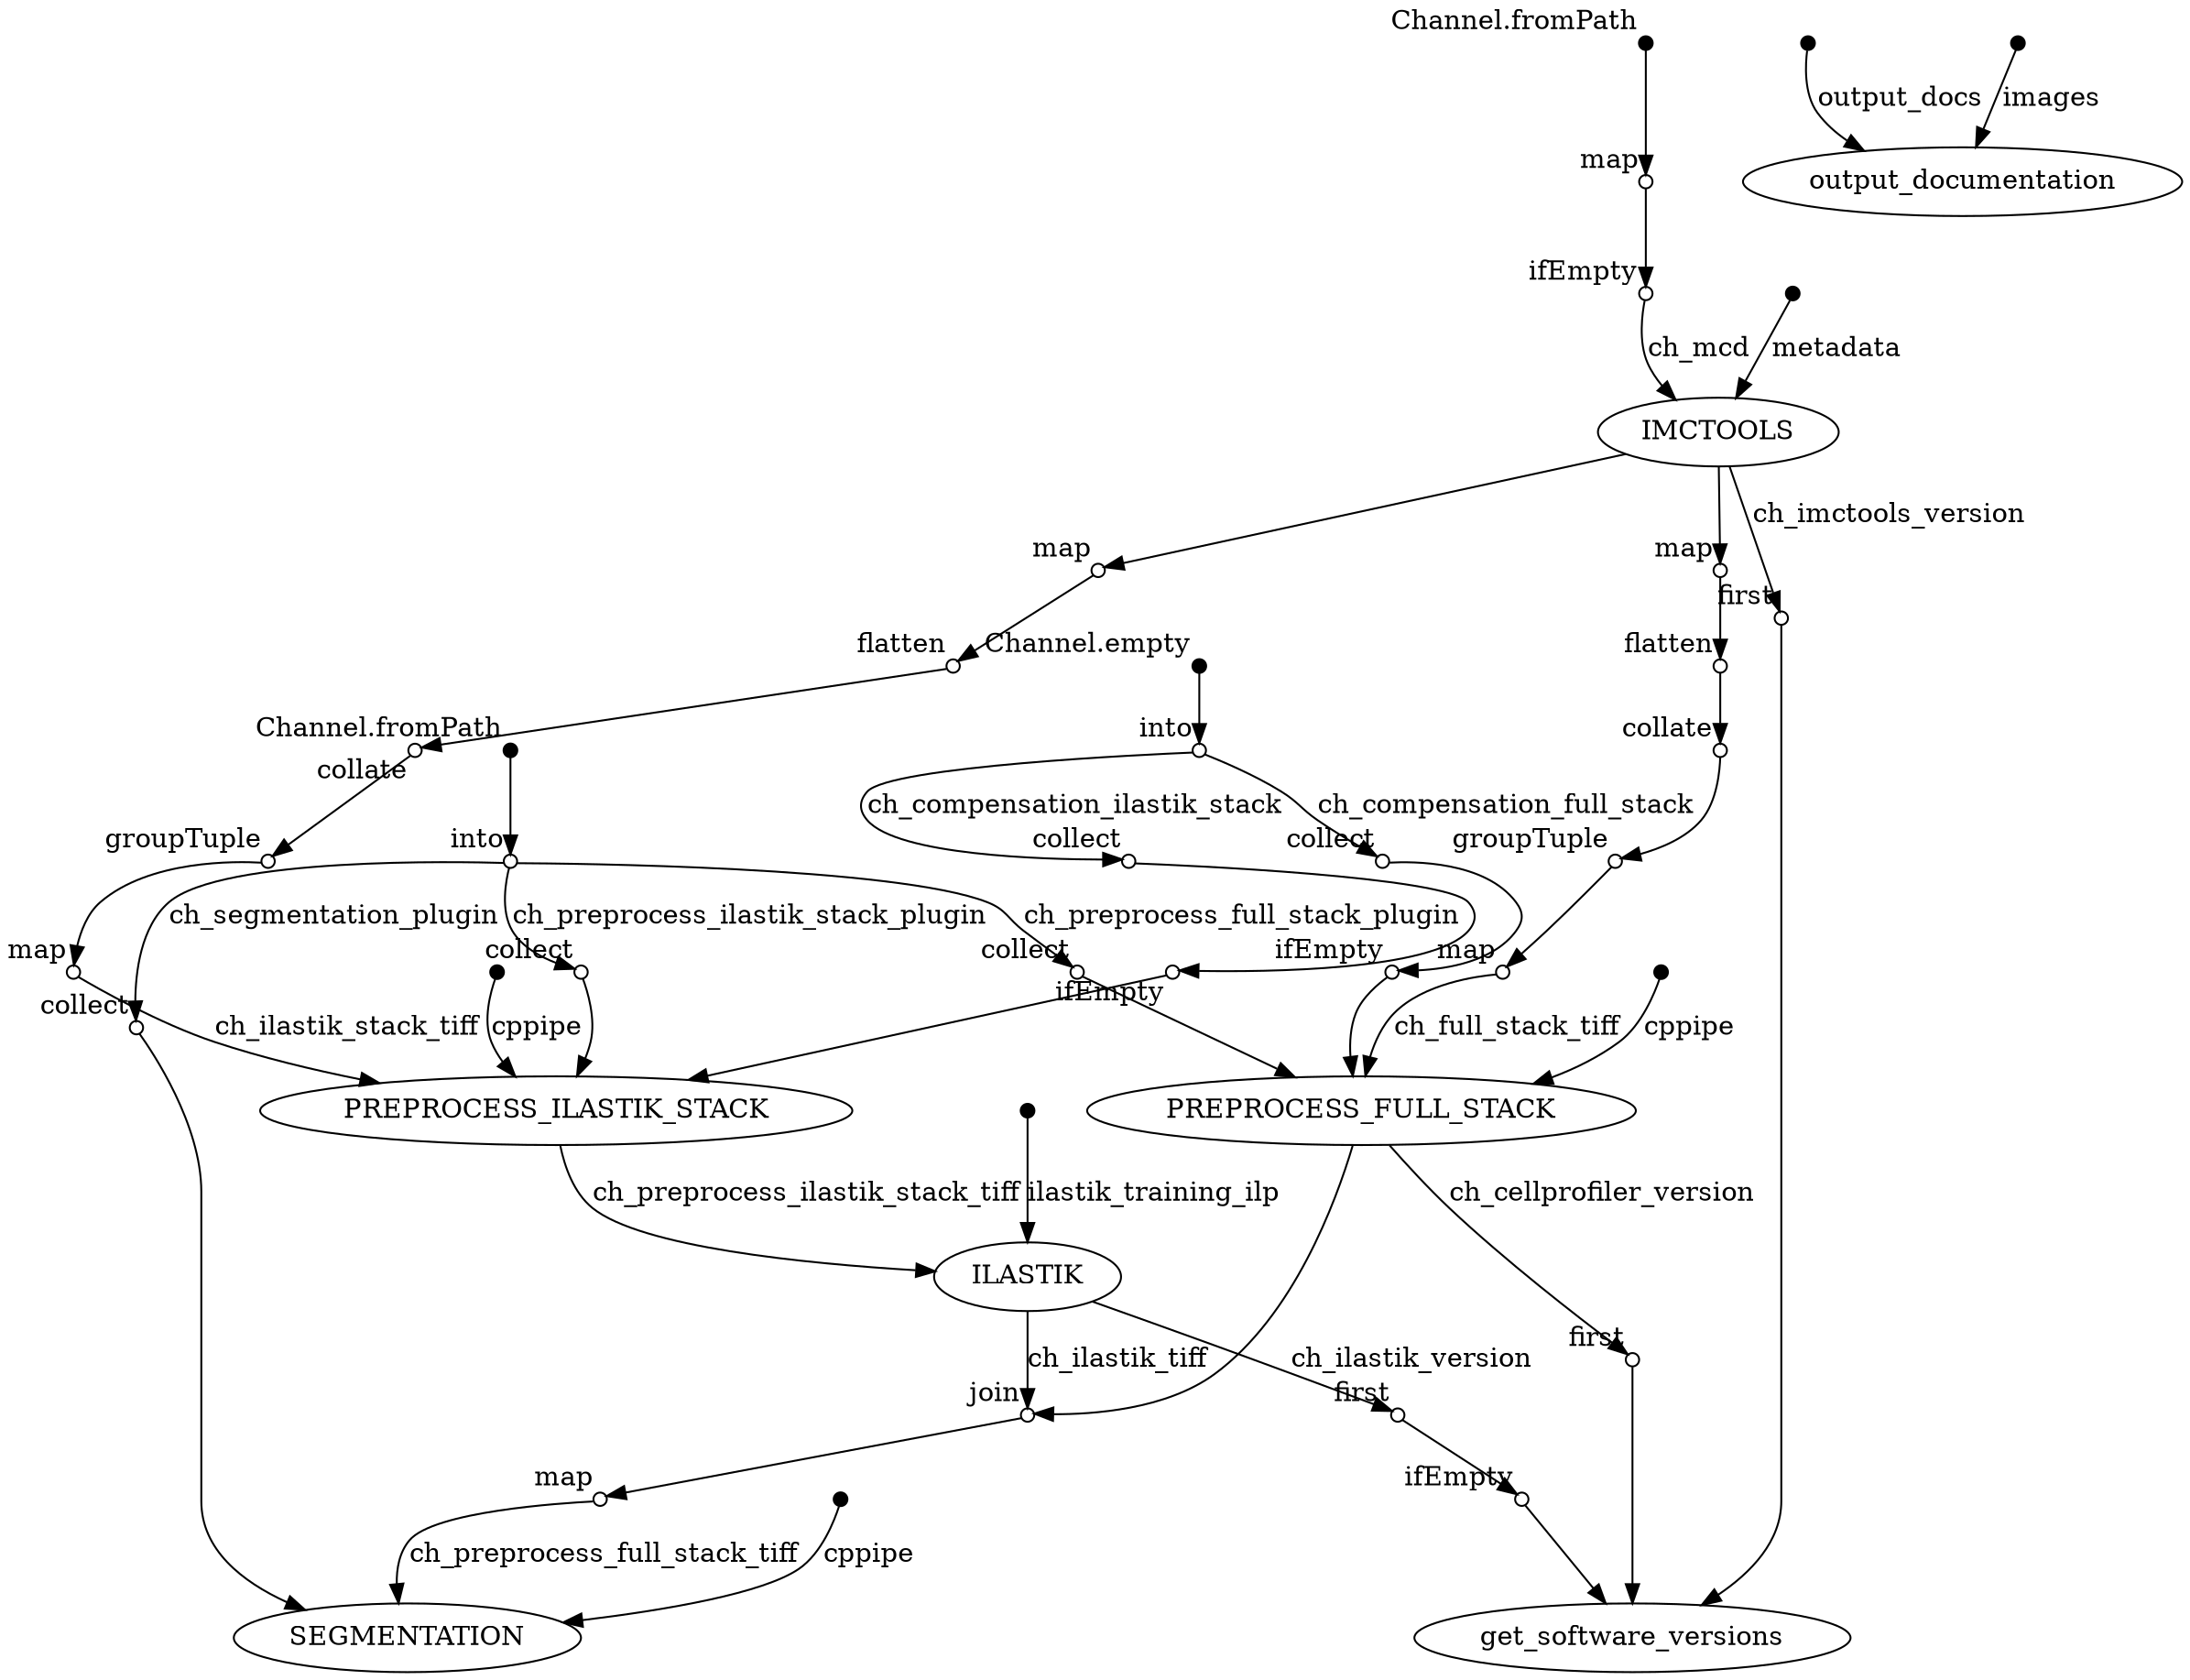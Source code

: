 digraph "imcyto_dag" {
p0 [shape=point,label="",fixedsize=true,width=0.1,xlabel="Channel.fromPath"];
p1 [shape=circle,label="",fixedsize=true,width=0.1,xlabel="map"];
p0 -> p1;

p1 [shape=circle,label="",fixedsize=true,width=0.1,xlabel="map"];
p2 [shape=circle,label="",fixedsize=true,width=0.1,xlabel="ifEmpty"];
p1 -> p2;

p2 [shape=circle,label="",fixedsize=true,width=0.1,xlabel="ifEmpty"];
p8 [label="IMCTOOLS"];
p2 -> p8 [label="ch_mcd"];

p3 [shape=point,label="",fixedsize=true,width=0.1,xlabel="Channel.empty"];
p4 [shape=circle,label="",fixedsize=true,width=0.1,xlabel="into"];
p3 -> p4;

p4 [shape=circle,label="",fixedsize=true,width=0.1,xlabel="into"];
p24 [shape=circle,label="",fixedsize=true,width=0.1,xlabel="collect"];
p4 -> p24 [label="ch_compensation_ilastik_stack"];

p4 [shape=circle,label="",fixedsize=true,width=0.1,xlabel="into"];
p19 [shape=circle,label="",fixedsize=true,width=0.1,xlabel="collect"];
p4 -> p19 [label="ch_compensation_full_stack"];

p5 [shape=point,label="",fixedsize=true,width=0.1,xlabel="Channel.fromPath"];
p6 [shape=circle,label="",fixedsize=true,width=0.1,xlabel="into"];
p5 -> p6;

p6 [shape=circle,label="",fixedsize=true,width=0.1,xlabel="into"];
p21 [shape=circle,label="",fixedsize=true,width=0.1,xlabel="collect"];
p6 -> p21 [label="ch_preprocess_full_stack_plugin"];

p6 [shape=circle,label="",fixedsize=true,width=0.1,xlabel="into"];
p26 [shape=circle,label="",fixedsize=true,width=0.1,xlabel="collect"];
p6 -> p26 [label="ch_preprocess_ilastik_stack_plugin"];

p6 [shape=circle,label="",fixedsize=true,width=0.1,xlabel="into"];
p33 [shape=circle,label="",fixedsize=true,width=0.1,xlabel="collect"];
p6 -> p33 [label="ch_segmentation_plugin"];

p7 [shape=point,label="",fixedsize=true,width=0.1];
p8 [label="IMCTOOLS"];
p7 -> p8 [label="metadata"];

p8 [label="IMCTOOLS"];
p9 [shape=circle,label="",fixedsize=true,width=0.1,xlabel="map"];
p8 -> p9;

p8 [label="IMCTOOLS"];
p14 [shape=circle,label="",fixedsize=true,width=0.1,xlabel="map"];
p8 -> p14;

p8 [label="IMCTOOLS"];
p39 [shape=circle,label="",fixedsize=true,width=0.1,xlabel="first"];
p8 -> p39 [label="ch_imctools_version"];

p9 [shape=circle,label="",fixedsize=true,width=0.1,xlabel="map"];
p10 [shape=circle,label="",fixedsize=true,width=0.1,xlabel="flatten"];
p9 -> p10;

p10 [shape=circle,label="",fixedsize=true,width=0.1,xlabel="flatten"];
p11 [shape=circle,label="",fixedsize=true,width=0.1,xlabel="collate"];
p10 -> p11;

p11 [shape=circle,label="",fixedsize=true,width=0.1,xlabel="collate"];
p12 [shape=circle,label="",fixedsize=true,width=0.1,xlabel="groupTuple"];
p11 -> p12;

p12 [shape=circle,label="",fixedsize=true,width=0.1,xlabel="groupTuple"];
p13 [shape=circle,label="",fixedsize=true,width=0.1,xlabel="map"];
p12 -> p13;

p13 [shape=circle,label="",fixedsize=true,width=0.1,xlabel="map"];
p23 [label="PREPROCESS_FULL_STACK"];
p13 -> p23 [label="ch_full_stack_tiff"];

p14 [shape=circle,label="",fixedsize=true,width=0.1,xlabel="map"];
p15 [shape=circle,label="",fixedsize=true,width=0.1,xlabel="flatten"];
p14 -> p15;

p15 [shape=circle,label="",fixedsize=true,width=0.1,xlabel="flatten"];
p16 [shape=circle,label="",fixedsize=true,width=0.1,xlabel="collate"];
p15 -> p16;

p16 [shape=circle,label="",fixedsize=true,width=0.1,xlabel="collate"];
p17 [shape=circle,label="",fixedsize=true,width=0.1,xlabel="groupTuple"];
p16 -> p17;

p17 [shape=circle,label="",fixedsize=true,width=0.1,xlabel="groupTuple"];
p18 [shape=circle,label="",fixedsize=true,width=0.1,xlabel="map"];
p17 -> p18;

p18 [shape=circle,label="",fixedsize=true,width=0.1,xlabel="map"];
p28 [label="PREPROCESS_ILASTIK_STACK"];
p18 -> p28 [label="ch_ilastik_stack_tiff"];

p19 [shape=circle,label="",fixedsize=true,width=0.1,xlabel="collect"];
p20 [shape=circle,label="",fixedsize=true,width=0.1,xlabel="ifEmpty"];
p19 -> p20;

p20 [shape=circle,label="",fixedsize=true,width=0.1,xlabel="ifEmpty"];
p23 [label="PREPROCESS_FULL_STACK"];
p20 -> p23;

p21 [shape=circle,label="",fixedsize=true,width=0.1,xlabel="collect"];
p23 [label="PREPROCESS_FULL_STACK"];
p21 -> p23;

p22 [shape=point,label="",fixedsize=true,width=0.1];
p23 [label="PREPROCESS_FULL_STACK"];
p22 -> p23 [label="cppipe"];

p23 [label="PREPROCESS_FULL_STACK"];
p31 [shape=circle,label="",fixedsize=true,width=0.1,xlabel="join"];
p23 -> p31;

p23 [label="PREPROCESS_FULL_STACK"];
p40 [shape=circle,label="",fixedsize=true,width=0.1,xlabel="first"];
p23 -> p40 [label="ch_cellprofiler_version"];

p24 [shape=circle,label="",fixedsize=true,width=0.1,xlabel="collect"];
p25 [shape=circle,label="",fixedsize=true,width=0.1,xlabel="ifEmpty"];
p24 -> p25;

p25 [shape=circle,label="",fixedsize=true,width=0.1,xlabel="ifEmpty"];
p28 [label="PREPROCESS_ILASTIK_STACK"];
p25 -> p28;

p26 [shape=circle,label="",fixedsize=true,width=0.1,xlabel="collect"];
p28 [label="PREPROCESS_ILASTIK_STACK"];
p26 -> p28;

p27 [shape=point,label="",fixedsize=true,width=0.1];
p28 [label="PREPROCESS_ILASTIK_STACK"];
p27 -> p28 [label="cppipe"];

p28 [label="PREPROCESS_ILASTIK_STACK"];
p30 [label="ILASTIK"];
p28 -> p30 [label="ch_preprocess_ilastik_stack_tiff"];

p29 [shape=point,label="",fixedsize=true,width=0.1];
p30 [label="ILASTIK"];
p29 -> p30 [label="ilastik_training_ilp"];

p30 [label="ILASTIK"];
p31 [shape=circle,label="",fixedsize=true,width=0.1,xlabel="join"];
p30 -> p31 [label="ch_ilastik_tiff"];

p30 [label="ILASTIK"];
p41 [shape=circle,label="",fixedsize=true,width=0.1,xlabel="first"];
p30 -> p41 [label="ch_ilastik_version"];

p31 [shape=circle,label="",fixedsize=true,width=0.1,xlabel="join"];
p32 [shape=circle,label="",fixedsize=true,width=0.1,xlabel="map"];
p31 -> p32;

p32 [shape=circle,label="",fixedsize=true,width=0.1,xlabel="map"];
p35 [label="SEGMENTATION"];
p32 -> p35 [label="ch_preprocess_full_stack_tiff"];

p33 [shape=circle,label="",fixedsize=true,width=0.1,xlabel="collect"];
p35 [label="SEGMENTATION"];
p33 -> p35;

p34 [shape=point,label="",fixedsize=true,width=0.1];
p35 [label="SEGMENTATION"];
p34 -> p35 [label="cppipe"];

p36 [shape=point,label="",fixedsize=true,width=0.1];
p38 [label="output_documentation"];
p36 -> p38 [label="output_docs"];

p37 [shape=point,label="",fixedsize=true,width=0.1];
p38 [label="output_documentation"];
p37 -> p38 [label="images"];

p39 [shape=circle,label="",fixedsize=true,width=0.1,xlabel="first"];
p43 [label="get_software_versions"];
p39 -> p43;

p40 [shape=circle,label="",fixedsize=true,width=0.1,xlabel="first"];
p43 [label="get_software_versions"];
p40 -> p43;

p41 [shape=circle,label="",fixedsize=true,width=0.1,xlabel="first"];
p42 [shape=circle,label="",fixedsize=true,width=0.1,xlabel="ifEmpty"];
p41 -> p42;

p42 [shape=circle,label="",fixedsize=true,width=0.1,xlabel="ifEmpty"];
p43 [label="get_software_versions"];
p42 -> p43;

}

